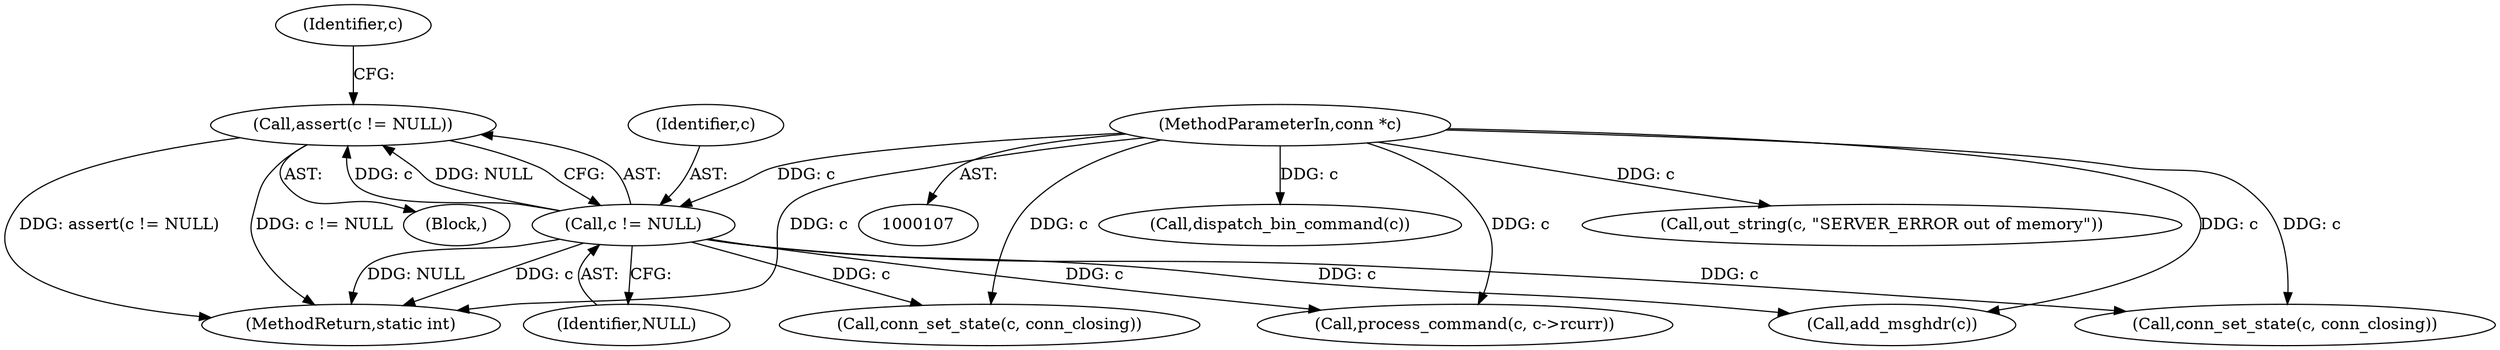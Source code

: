 digraph "0_memcached_75cc83685e103bc8ba380a57468c8f04413033f9@API" {
"1000110" [label="(Call,assert(c != NULL))"];
"1000111" [label="(Call,c != NULL)"];
"1000108" [label="(MethodParameterIn,conn *c)"];
"1000603" [label="(MethodReturn,static int)"];
"1000108" [label="(MethodParameterIn,conn *c)"];
"1000382" [label="(Call,conn_set_state(c, conn_closing))"];
"1000452" [label="(Call,dispatch_bin_command(c))"];
"1000526" [label="(Call,conn_set_state(c, conn_closing))"];
"1000409" [label="(Call,out_string(c, \"SERVER_ERROR out of memory\"))"];
"1000109" [label="(Block,)"];
"1000110" [label="(Call,assert(c != NULL))"];
"1000111" [label="(Call,c != NULL)"];
"1000113" [label="(Identifier,NULL)"];
"1000112" [label="(Identifier,c)"];
"1000570" [label="(Call,process_command(c, c->rcurr))"];
"1000117" [label="(Identifier,c)"];
"1000405" [label="(Call,add_msghdr(c))"];
"1000110" -> "1000109"  [label="AST: "];
"1000110" -> "1000111"  [label="CFG: "];
"1000111" -> "1000110"  [label="AST: "];
"1000117" -> "1000110"  [label="CFG: "];
"1000110" -> "1000603"  [label="DDG: assert(c != NULL)"];
"1000110" -> "1000603"  [label="DDG: c != NULL"];
"1000111" -> "1000110"  [label="DDG: c"];
"1000111" -> "1000110"  [label="DDG: NULL"];
"1000111" -> "1000113"  [label="CFG: "];
"1000112" -> "1000111"  [label="AST: "];
"1000113" -> "1000111"  [label="AST: "];
"1000111" -> "1000603"  [label="DDG: c"];
"1000111" -> "1000603"  [label="DDG: NULL"];
"1000108" -> "1000111"  [label="DDG: c"];
"1000111" -> "1000382"  [label="DDG: c"];
"1000111" -> "1000405"  [label="DDG: c"];
"1000111" -> "1000526"  [label="DDG: c"];
"1000111" -> "1000570"  [label="DDG: c"];
"1000108" -> "1000107"  [label="AST: "];
"1000108" -> "1000603"  [label="DDG: c"];
"1000108" -> "1000382"  [label="DDG: c"];
"1000108" -> "1000405"  [label="DDG: c"];
"1000108" -> "1000409"  [label="DDG: c"];
"1000108" -> "1000452"  [label="DDG: c"];
"1000108" -> "1000526"  [label="DDG: c"];
"1000108" -> "1000570"  [label="DDG: c"];
}
